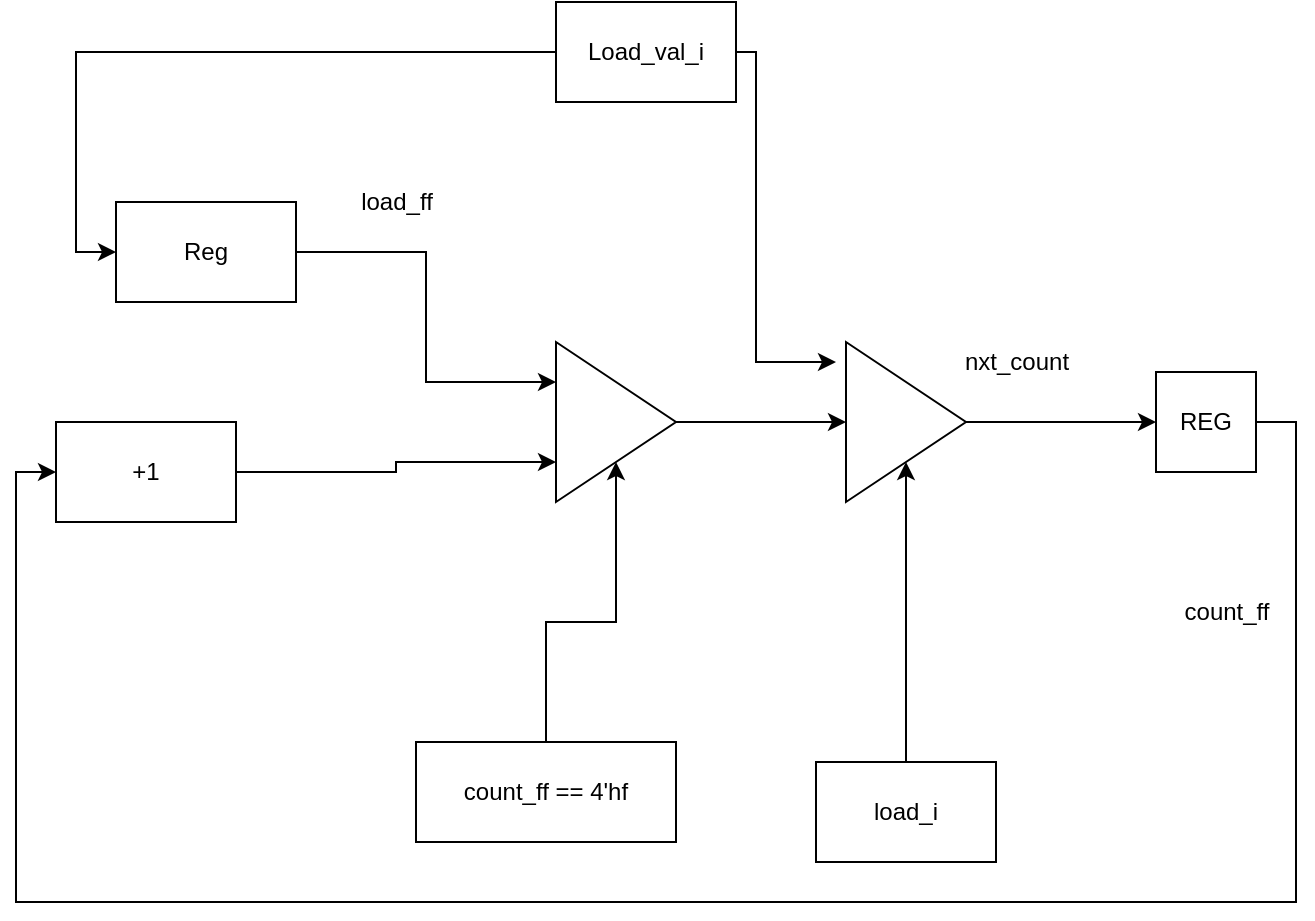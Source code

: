 <mxfile version="20.8.0" type="device"><diagram id="qkMqKfWZmtkVrKwJ9Uig" name="Page-1"><mxGraphModel dx="1362" dy="766" grid="1" gridSize="10" guides="1" tooltips="1" connect="1" arrows="1" fold="1" page="1" pageScale="1" pageWidth="850" pageHeight="1100" math="0" shadow="0"><root><mxCell id="0"/><mxCell id="1" parent="0"/><mxCell id="WNLHxT5MJj4bfeq4-eln-5" style="edgeStyle=orthogonalEdgeStyle;rounded=0;orthogonalLoop=1;jettySize=auto;html=1;exitX=1;exitY=0.5;exitDx=0;exitDy=0;entryX=0;entryY=0.5;entryDx=0;entryDy=0;" parent="1" source="WNLHxT5MJj4bfeq4-eln-1" target="WNLHxT5MJj4bfeq4-eln-2" edge="1"><mxGeometry relative="1" as="geometry"/></mxCell><mxCell id="WNLHxT5MJj4bfeq4-eln-1" value="" style="triangle;whiteSpace=wrap;html=1;" parent="1" vertex="1"><mxGeometry x="420" y="230" width="60" height="80" as="geometry"/></mxCell><mxCell id="WNLHxT5MJj4bfeq4-eln-6" style="edgeStyle=orthogonalEdgeStyle;rounded=0;orthogonalLoop=1;jettySize=auto;html=1;exitX=1;exitY=0.5;exitDx=0;exitDy=0;" parent="1" source="WNLHxT5MJj4bfeq4-eln-2" target="WNLHxT5MJj4bfeq4-eln-3" edge="1"><mxGeometry relative="1" as="geometry"/></mxCell><mxCell id="WNLHxT5MJj4bfeq4-eln-2" value="" style="triangle;whiteSpace=wrap;html=1;" parent="1" vertex="1"><mxGeometry x="565" y="230" width="60" height="80" as="geometry"/></mxCell><mxCell id="nFwE38VBmDviOeeoEKhS-9" style="edgeStyle=orthogonalEdgeStyle;rounded=0;orthogonalLoop=1;jettySize=auto;html=1;entryX=0;entryY=0.5;entryDx=0;entryDy=0;" edge="1" parent="1" source="WNLHxT5MJj4bfeq4-eln-3" target="nFwE38VBmDviOeeoEKhS-15"><mxGeometry relative="1" as="geometry"><mxPoint x="140" y="290" as="targetPoint"/><Array as="points"><mxPoint x="790" y="270"/><mxPoint x="790" y="510"/><mxPoint x="150" y="510"/><mxPoint x="150" y="295"/></Array></mxGeometry></mxCell><mxCell id="WNLHxT5MJj4bfeq4-eln-3" value="REG" style="rounded=0;whiteSpace=wrap;html=1;" parent="1" vertex="1"><mxGeometry x="720" y="245" width="50" height="50" as="geometry"/></mxCell><mxCell id="WNLHxT5MJj4bfeq4-eln-9" style="edgeStyle=orthogonalEdgeStyle;rounded=0;orthogonalLoop=1;jettySize=auto;html=1;exitX=1;exitY=0.5;exitDx=0;exitDy=0;entryX=0;entryY=0.25;entryDx=0;entryDy=0;" parent="1" source="WNLHxT5MJj4bfeq4-eln-8" target="WNLHxT5MJj4bfeq4-eln-1" edge="1"><mxGeometry relative="1" as="geometry"><mxPoint x="390" y="250" as="targetPoint"/></mxGeometry></mxCell><mxCell id="WNLHxT5MJj4bfeq4-eln-8" value="Reg" style="rounded=0;whiteSpace=wrap;html=1;" parent="1" vertex="1"><mxGeometry x="200" y="160" width="90" height="50" as="geometry"/></mxCell><mxCell id="nFwE38VBmDviOeeoEKhS-4" style="edgeStyle=orthogonalEdgeStyle;rounded=0;orthogonalLoop=1;jettySize=auto;html=1;" edge="1" parent="1" source="nFwE38VBmDviOeeoEKhS-3"><mxGeometry relative="1" as="geometry"><mxPoint x="560" y="240" as="targetPoint"/><Array as="points"><mxPoint x="520" y="85"/><mxPoint x="520" y="240"/></Array></mxGeometry></mxCell><mxCell id="nFwE38VBmDviOeeoEKhS-13" style="edgeStyle=orthogonalEdgeStyle;rounded=0;orthogonalLoop=1;jettySize=auto;html=1;entryX=0;entryY=0.5;entryDx=0;entryDy=0;" edge="1" parent="1" source="nFwE38VBmDviOeeoEKhS-3" target="WNLHxT5MJj4bfeq4-eln-8"><mxGeometry relative="1" as="geometry"><mxPoint x="150" y="200" as="targetPoint"/></mxGeometry></mxCell><mxCell id="nFwE38VBmDviOeeoEKhS-3" value="Load_val_i" style="rounded=0;whiteSpace=wrap;html=1;" vertex="1" parent="1"><mxGeometry x="420" y="60" width="90" height="50" as="geometry"/></mxCell><mxCell id="nFwE38VBmDviOeeoEKhS-6" style="edgeStyle=orthogonalEdgeStyle;rounded=0;orthogonalLoop=1;jettySize=auto;html=1;" edge="1" parent="1" source="nFwE38VBmDviOeeoEKhS-5" target="WNLHxT5MJj4bfeq4-eln-2"><mxGeometry relative="1" as="geometry"/></mxCell><mxCell id="nFwE38VBmDviOeeoEKhS-5" value="load_i" style="rounded=0;whiteSpace=wrap;html=1;" vertex="1" parent="1"><mxGeometry x="550" y="440" width="90" height="50" as="geometry"/></mxCell><mxCell id="nFwE38VBmDviOeeoEKhS-8" value="nxt_count" style="text;html=1;align=center;verticalAlign=middle;resizable=0;points=[];autosize=1;strokeColor=none;fillColor=none;" vertex="1" parent="1"><mxGeometry x="610" y="225" width="80" height="30" as="geometry"/></mxCell><mxCell id="nFwE38VBmDviOeeoEKhS-10" value="count_ff" style="text;html=1;align=center;verticalAlign=middle;resizable=0;points=[];autosize=1;strokeColor=none;fillColor=none;" vertex="1" parent="1"><mxGeometry x="720" y="350" width="70" height="30" as="geometry"/></mxCell><mxCell id="nFwE38VBmDviOeeoEKhS-12" style="edgeStyle=orthogonalEdgeStyle;rounded=0;orthogonalLoop=1;jettySize=auto;html=1;exitX=0.5;exitY=0;exitDx=0;exitDy=0;" edge="1" parent="1" source="nFwE38VBmDviOeeoEKhS-11" target="WNLHxT5MJj4bfeq4-eln-1"><mxGeometry relative="1" as="geometry"/></mxCell><mxCell id="nFwE38VBmDviOeeoEKhS-11" value="count_ff == 4'hf" style="rounded=0;whiteSpace=wrap;html=1;" vertex="1" parent="1"><mxGeometry x="350" y="430" width="130" height="50" as="geometry"/></mxCell><mxCell id="nFwE38VBmDviOeeoEKhS-14" value="load_ff" style="text;html=1;align=center;verticalAlign=middle;resizable=0;points=[];autosize=1;strokeColor=none;fillColor=none;" vertex="1" parent="1"><mxGeometry x="310" y="145" width="60" height="30" as="geometry"/></mxCell><mxCell id="nFwE38VBmDviOeeoEKhS-16" style="edgeStyle=orthogonalEdgeStyle;rounded=0;orthogonalLoop=1;jettySize=auto;html=1;entryX=0;entryY=0.75;entryDx=0;entryDy=0;" edge="1" parent="1" source="nFwE38VBmDviOeeoEKhS-15" target="WNLHxT5MJj4bfeq4-eln-1"><mxGeometry relative="1" as="geometry"/></mxCell><mxCell id="nFwE38VBmDviOeeoEKhS-15" value="+1" style="rounded=0;whiteSpace=wrap;html=1;" vertex="1" parent="1"><mxGeometry x="170" y="270" width="90" height="50" as="geometry"/></mxCell></root></mxGraphModel></diagram></mxfile>